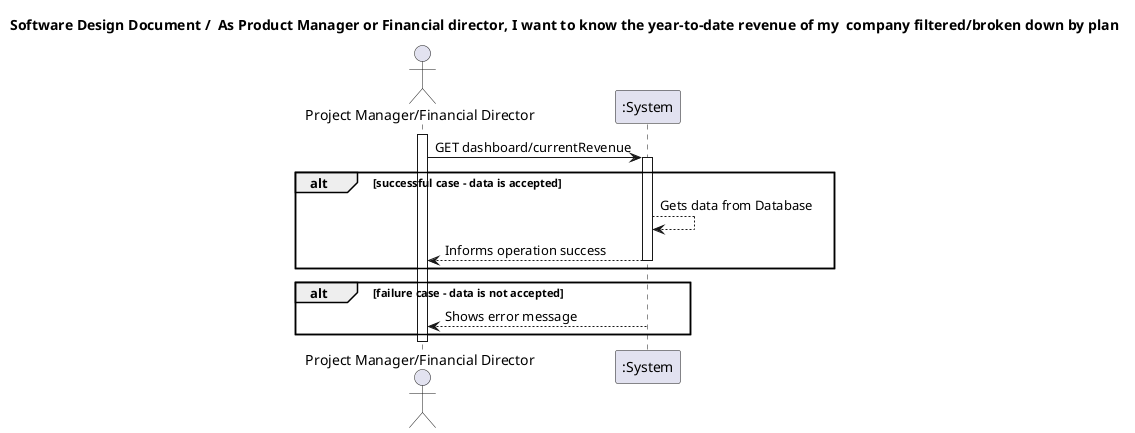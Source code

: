 @startuml
'https://plantuml.com/sequence-diagram
actor "Project Manager/Financial Director" as MD
title Software Design Document /  As Product Manager or Financial director, I want to know the year-to-date revenue of my  company filtered/broken down by plan


activate MD
MD -> ":System" : GET dashboard/currentRevenue
alt successful case - data is accepted
activate ":System"
":System" --> ":System" : Gets data from Database
":System" --> MD : Informs operation success
deactivate ":System"

end

alt failure case - data is not accepted
activate ":System"
":System" --> MD : Shows error message
deactivate ":System"

end
deactivate MD
@enduml